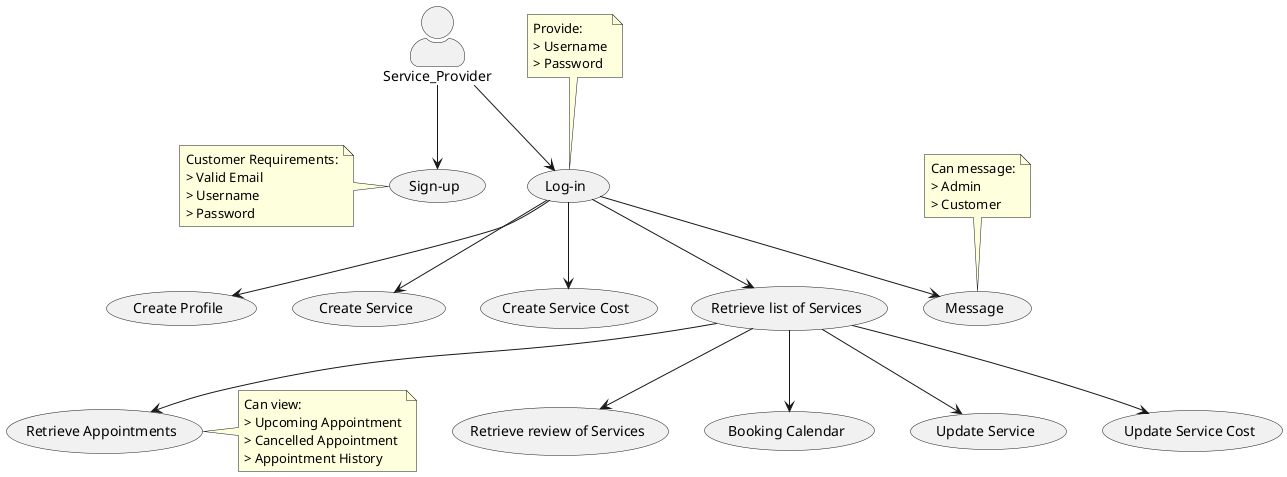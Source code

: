 @startuml
top to bottom direction
skinparam actorStyle awesome

actor Service_Provider

Service_Provider --> (Sign-up)
Service_Provider --> (Log-in)
(Log-in) --> (Create Profile)
(Log-in) --> (Create Service)
(Log-in) --> (Create Service Cost)
(Log-in) --> (Retrieve list of Services)
(Retrieve list of Services) --> (Retrieve review of Services)
(Retrieve list of Services) --> (Booking Calendar)
(Retrieve list of Services) --> (Retrieve Appointments)
(Retrieve list of Services) --> (Update Service)
(Retrieve list of Services) --> (Update Service Cost)
(Log-in) --> (Message)

' NOTE
note left of (Sign-up)
Customer Requirements:
> Valid Email
> Username
> Password
end note

note top of (Log-in)
Provide:
> Username
> Password
end note

note top of (Message)
Can message:
> Admin
> Customer
end note

note right of (Retrieve Appointments)
Can view:
> Upcoming Appointment
> Cancelled Appointment
> Appointment History
end note

@enduml